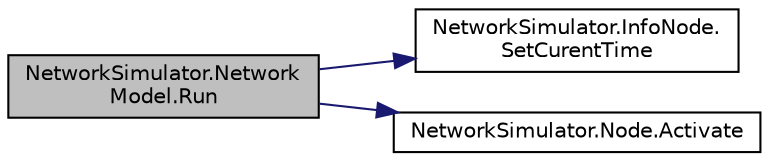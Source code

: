 digraph "NetworkSimulator.NetworkModel.Run"
{
  edge [fontname="Helvetica",fontsize="10",labelfontname="Helvetica",labelfontsize="10"];
  node [fontname="Helvetica",fontsize="10",shape=record];
  rankdir="LR";
  Node1 [label="NetworkSimulator.Network\lModel.Run",height=0.2,width=0.4,color="black", fillcolor="grey75", style="filled", fontcolor="black"];
  Node1 -> Node2 [color="midnightblue",fontsize="10",style="solid",fontname="Helvetica"];
  Node2 [label="NetworkSimulator.InfoNode.\lSetCurentTime",height=0.2,width=0.4,color="black", fillcolor="white", style="filled",URL="$class_network_simulator_1_1_info_node.html#a99e3644d53d9feba5a9381f3a9912eec",tooltip="Задает текущее время "];
  Node1 -> Node3 [color="midnightblue",fontsize="10",style="solid",fontname="Helvetica"];
  Node3 [label="NetworkSimulator.Node.Activate",height=0.2,width=0.4,color="black", fillcolor="white", style="filled",URL="$class_network_simulator_1_1_node.html#a1f558044a94581467ba00d12bf1ae8fd",tooltip="Активация узла "];
}
